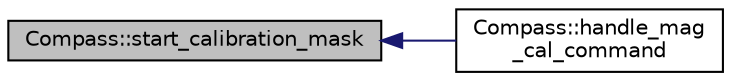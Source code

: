 digraph "Compass::start_calibration_mask"
{
 // INTERACTIVE_SVG=YES
  edge [fontname="Helvetica",fontsize="10",labelfontname="Helvetica",labelfontsize="10"];
  node [fontname="Helvetica",fontsize="10",shape=record];
  rankdir="LR";
  Node1 [label="Compass::start_calibration_mask",height=0.2,width=0.4,color="black", fillcolor="grey75", style="filled", fontcolor="black"];
  Node1 -> Node2 [dir="back",color="midnightblue",fontsize="10",style="solid",fontname="Helvetica"];
  Node2 [label="Compass::handle_mag\l_cal_command",height=0.2,width=0.4,color="black", fillcolor="white", style="filled",URL="$classCompass.html#a5b92dfeb8382c411fc5cdfe2c35569b0"];
}
